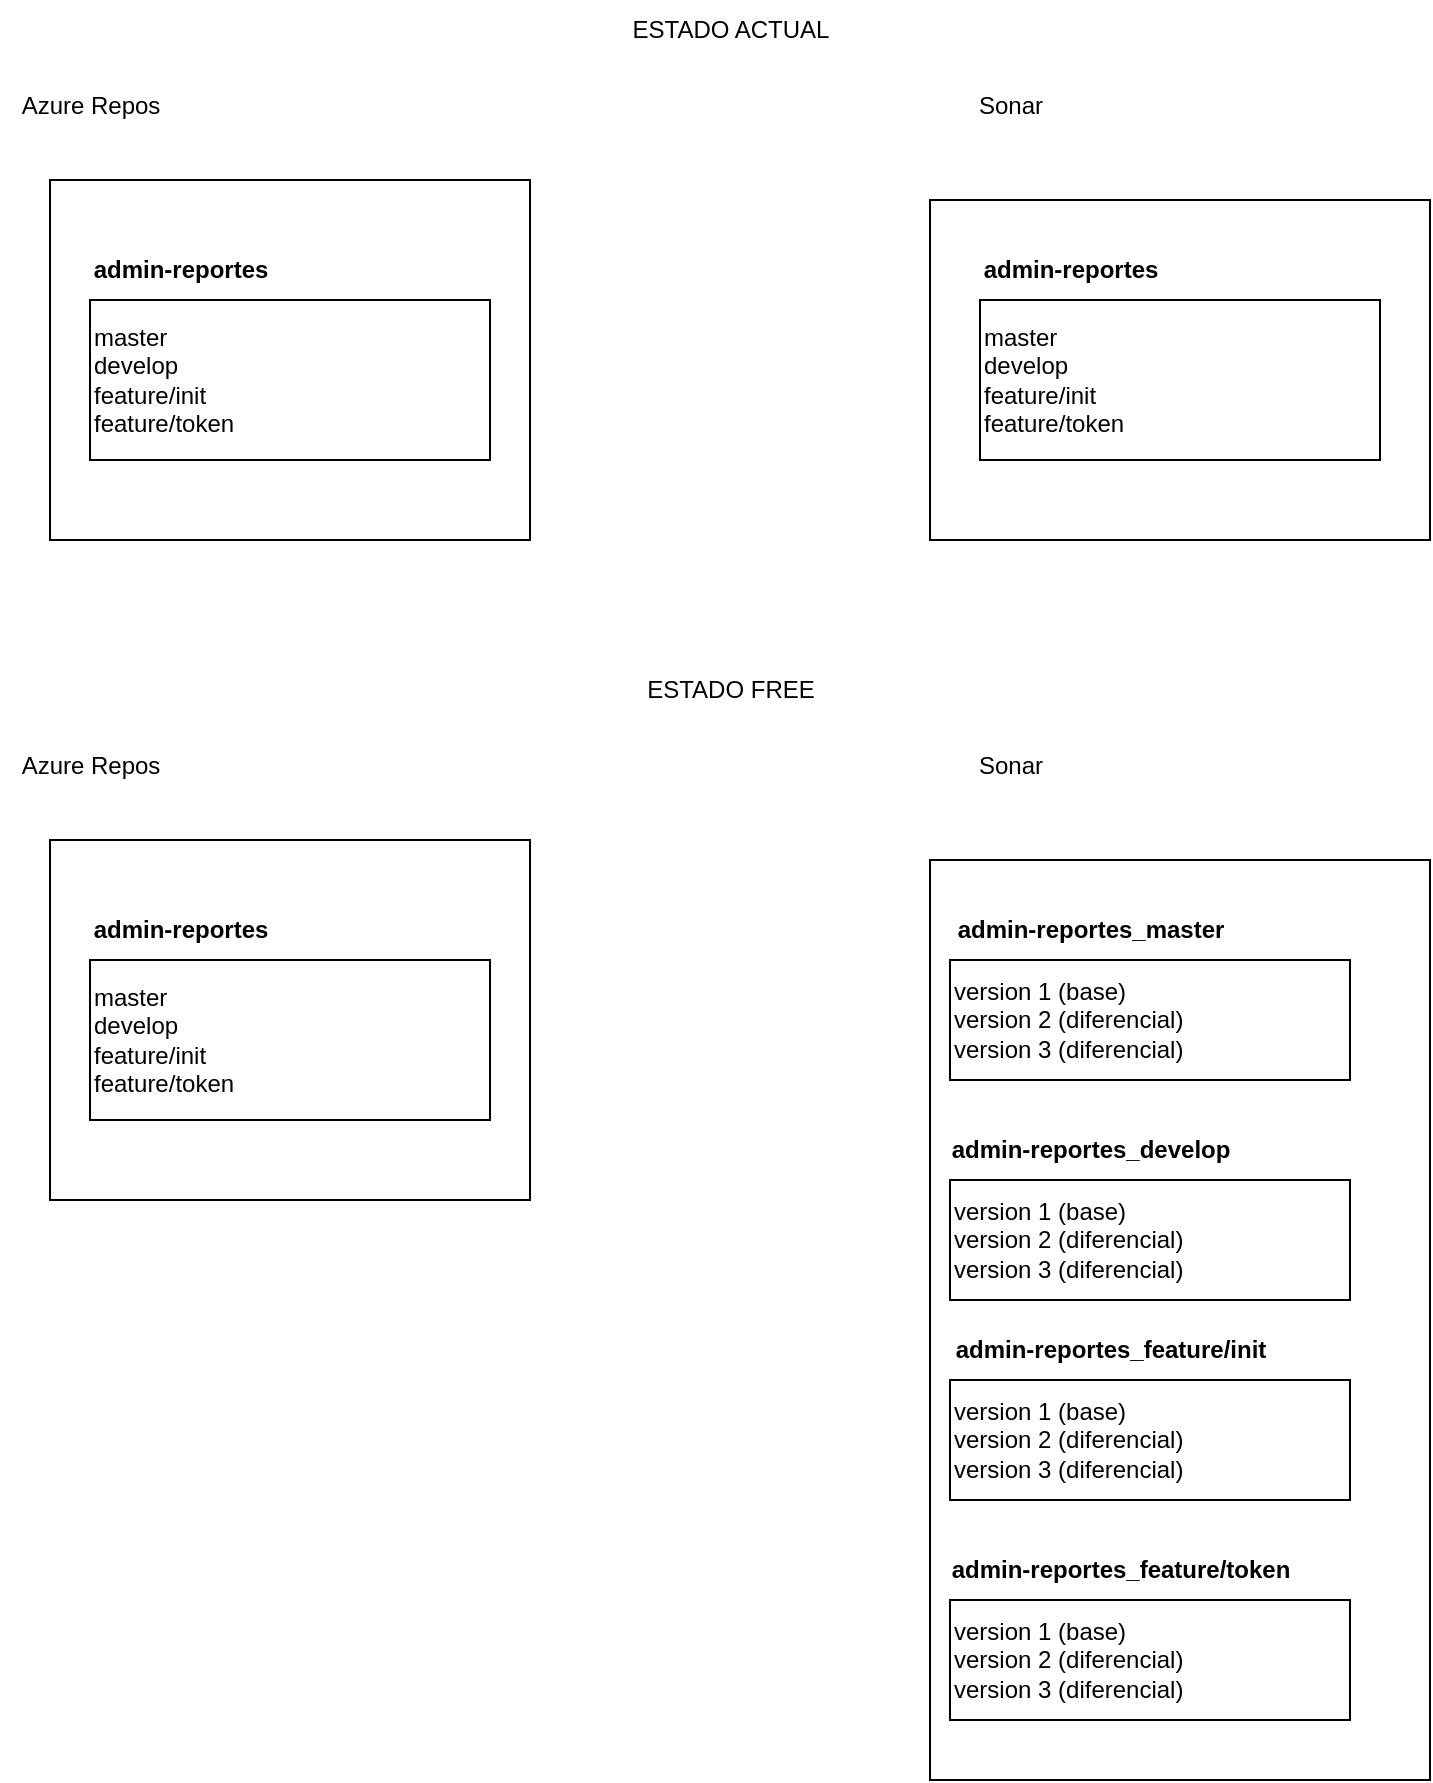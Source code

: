 <mxfile version="26.2.14">
  <diagram name="Page-1" id="DAs-93Ltef7HiLzhUlXD">
    <mxGraphModel dx="1543" dy="995" grid="1" gridSize="10" guides="1" tooltips="1" connect="1" arrows="1" fold="1" page="1" pageScale="1" pageWidth="850" pageHeight="1100" math="0" shadow="0">
      <root>
        <mxCell id="0" />
        <mxCell id="1" parent="0" />
        <mxCell id="LxEVA1ZuhoiBNaAYCaa0-1" value="" style="rounded=0;whiteSpace=wrap;html=1;" vertex="1" parent="1">
          <mxGeometry x="80" y="100" width="240" height="180" as="geometry" />
        </mxCell>
        <mxCell id="LxEVA1ZuhoiBNaAYCaa0-3" value="Azure Repos" style="text;html=1;align=center;verticalAlign=middle;resizable=0;points=[];autosize=1;strokeColor=none;fillColor=none;" vertex="1" parent="1">
          <mxGeometry x="55" y="48" width="90" height="30" as="geometry" />
        </mxCell>
        <mxCell id="LxEVA1ZuhoiBNaAYCaa0-4" value="" style="rounded=0;whiteSpace=wrap;html=1;" vertex="1" parent="1">
          <mxGeometry x="520" y="110" width="250" height="170" as="geometry" />
        </mxCell>
        <mxCell id="LxEVA1ZuhoiBNaAYCaa0-5" value="Sonar" style="text;html=1;align=center;verticalAlign=middle;resizable=0;points=[];autosize=1;strokeColor=none;fillColor=none;" vertex="1" parent="1">
          <mxGeometry x="530" y="48" width="60" height="30" as="geometry" />
        </mxCell>
        <mxCell id="LxEVA1ZuhoiBNaAYCaa0-6" value="ESTADO ACTUAL" style="text;html=1;align=center;verticalAlign=middle;resizable=0;points=[];autosize=1;strokeColor=none;fillColor=none;" vertex="1" parent="1">
          <mxGeometry x="360" y="10" width="120" height="30" as="geometry" />
        </mxCell>
        <mxCell id="LxEVA1ZuhoiBNaAYCaa0-7" value="&lt;div&gt;master&lt;/div&gt;develop&lt;div&gt;feature/init&lt;/div&gt;&lt;div&gt;feature/token&lt;/div&gt;" style="rounded=0;whiteSpace=wrap;html=1;align=left;" vertex="1" parent="1">
          <mxGeometry x="100" y="160" width="200" height="80" as="geometry" />
        </mxCell>
        <mxCell id="LxEVA1ZuhoiBNaAYCaa0-8" value="&lt;b&gt;admin-reportes&lt;/b&gt;" style="text;html=1;align=center;verticalAlign=middle;resizable=0;points=[];autosize=1;strokeColor=none;fillColor=none;" vertex="1" parent="1">
          <mxGeometry x="90" y="130" width="110" height="30" as="geometry" />
        </mxCell>
        <mxCell id="LxEVA1ZuhoiBNaAYCaa0-9" value="&lt;div&gt;master&lt;/div&gt;develop&lt;div&gt;feature/init&lt;/div&gt;&lt;div&gt;feature/token&lt;/div&gt;" style="rounded=0;whiteSpace=wrap;html=1;align=left;" vertex="1" parent="1">
          <mxGeometry x="545" y="160" width="200" height="80" as="geometry" />
        </mxCell>
        <mxCell id="LxEVA1ZuhoiBNaAYCaa0-10" value="&lt;b&gt;admin-reportes&lt;/b&gt;" style="text;html=1;align=center;verticalAlign=middle;resizable=0;points=[];autosize=1;strokeColor=none;fillColor=none;" vertex="1" parent="1">
          <mxGeometry x="535" y="130" width="110" height="30" as="geometry" />
        </mxCell>
        <mxCell id="LxEVA1ZuhoiBNaAYCaa0-11" value="" style="rounded=0;whiteSpace=wrap;html=1;" vertex="1" parent="1">
          <mxGeometry x="80" y="430" width="240" height="180" as="geometry" />
        </mxCell>
        <mxCell id="LxEVA1ZuhoiBNaAYCaa0-12" value="Azure Repos" style="text;html=1;align=center;verticalAlign=middle;resizable=0;points=[];autosize=1;strokeColor=none;fillColor=none;" vertex="1" parent="1">
          <mxGeometry x="55" y="378" width="90" height="30" as="geometry" />
        </mxCell>
        <mxCell id="LxEVA1ZuhoiBNaAYCaa0-13" value="" style="rounded=0;whiteSpace=wrap;html=1;" vertex="1" parent="1">
          <mxGeometry x="520" y="440" width="250" height="460" as="geometry" />
        </mxCell>
        <mxCell id="LxEVA1ZuhoiBNaAYCaa0-14" value="Sonar" style="text;html=1;align=center;verticalAlign=middle;resizable=0;points=[];autosize=1;strokeColor=none;fillColor=none;" vertex="1" parent="1">
          <mxGeometry x="530" y="378" width="60" height="30" as="geometry" />
        </mxCell>
        <mxCell id="LxEVA1ZuhoiBNaAYCaa0-15" value="ESTADO FREE" style="text;html=1;align=center;verticalAlign=middle;resizable=0;points=[];autosize=1;strokeColor=none;fillColor=none;" vertex="1" parent="1">
          <mxGeometry x="365" y="340" width="110" height="30" as="geometry" />
        </mxCell>
        <mxCell id="LxEVA1ZuhoiBNaAYCaa0-16" value="&lt;div&gt;master&lt;/div&gt;develop&lt;div&gt;feature/init&lt;/div&gt;&lt;div&gt;feature/token&lt;/div&gt;" style="rounded=0;whiteSpace=wrap;html=1;align=left;" vertex="1" parent="1">
          <mxGeometry x="100" y="490" width="200" height="80" as="geometry" />
        </mxCell>
        <mxCell id="LxEVA1ZuhoiBNaAYCaa0-17" value="&lt;b&gt;admin-reportes&lt;/b&gt;" style="text;html=1;align=center;verticalAlign=middle;resizable=0;points=[];autosize=1;strokeColor=none;fillColor=none;" vertex="1" parent="1">
          <mxGeometry x="90" y="460" width="110" height="30" as="geometry" />
        </mxCell>
        <mxCell id="LxEVA1ZuhoiBNaAYCaa0-18" value="version 1 (base)&lt;div&gt;version 2 (diferencial)&lt;/div&gt;&lt;div&gt;version 3&amp;nbsp;&lt;span style=&quot;background-color: transparent; color: light-dark(rgb(0, 0, 0), rgb(255, 255, 255));&quot;&gt;(diferencial)&lt;/span&gt;&lt;/div&gt;" style="rounded=0;whiteSpace=wrap;html=1;align=left;" vertex="1" parent="1">
          <mxGeometry x="530" y="490" width="200" height="60" as="geometry" />
        </mxCell>
        <mxCell id="LxEVA1ZuhoiBNaAYCaa0-19" value="&lt;b&gt;admin-reportes_master&lt;/b&gt;" style="text;html=1;align=center;verticalAlign=middle;resizable=0;points=[];autosize=1;strokeColor=none;fillColor=none;" vertex="1" parent="1">
          <mxGeometry x="520" y="460" width="160" height="30" as="geometry" />
        </mxCell>
        <mxCell id="LxEVA1ZuhoiBNaAYCaa0-20" value="version 1 (base)&lt;div&gt;version 2 (diferencial)&lt;/div&gt;&lt;div&gt;version 3&amp;nbsp;&lt;span style=&quot;background-color: transparent; color: light-dark(rgb(0, 0, 0), rgb(255, 255, 255));&quot;&gt;(diferencial)&lt;/span&gt;&lt;/div&gt;" style="rounded=0;whiteSpace=wrap;html=1;align=left;" vertex="1" parent="1">
          <mxGeometry x="530" y="600" width="200" height="60" as="geometry" />
        </mxCell>
        <mxCell id="LxEVA1ZuhoiBNaAYCaa0-21" value="&lt;b&gt;admin-reportes_develop&lt;/b&gt;" style="text;html=1;align=center;verticalAlign=middle;resizable=0;points=[];autosize=1;strokeColor=none;fillColor=none;" vertex="1" parent="1">
          <mxGeometry x="520" y="570" width="160" height="30" as="geometry" />
        </mxCell>
        <mxCell id="LxEVA1ZuhoiBNaAYCaa0-23" value="version 1 (base)&lt;div&gt;version 2 (diferencial)&lt;/div&gt;&lt;div&gt;version 3&amp;nbsp;&lt;span style=&quot;background-color: transparent; color: light-dark(rgb(0, 0, 0), rgb(255, 255, 255));&quot;&gt;(diferencial)&lt;/span&gt;&lt;/div&gt;" style="rounded=0;whiteSpace=wrap;html=1;align=left;" vertex="1" parent="1">
          <mxGeometry x="530" y="700" width="200" height="60" as="geometry" />
        </mxCell>
        <mxCell id="LxEVA1ZuhoiBNaAYCaa0-24" value="&lt;b&gt;admin-reportes_feature/init&lt;/b&gt;" style="text;html=1;align=center;verticalAlign=middle;resizable=0;points=[];autosize=1;strokeColor=none;fillColor=none;" vertex="1" parent="1">
          <mxGeometry x="520" y="670" width="180" height="30" as="geometry" />
        </mxCell>
        <mxCell id="LxEVA1ZuhoiBNaAYCaa0-25" value="version 1 (base)&lt;div&gt;version 2 (diferencial)&lt;/div&gt;&lt;div&gt;version 3&amp;nbsp;&lt;span style=&quot;background-color: transparent; color: light-dark(rgb(0, 0, 0), rgb(255, 255, 255));&quot;&gt;(diferencial)&lt;/span&gt;&lt;/div&gt;" style="rounded=0;whiteSpace=wrap;html=1;align=left;" vertex="1" parent="1">
          <mxGeometry x="530" y="810" width="200" height="60" as="geometry" />
        </mxCell>
        <mxCell id="LxEVA1ZuhoiBNaAYCaa0-26" value="&lt;b&gt;admin-reportes_feature/token&lt;/b&gt;" style="text;html=1;align=center;verticalAlign=middle;resizable=0;points=[];autosize=1;strokeColor=none;fillColor=none;" vertex="1" parent="1">
          <mxGeometry x="520" y="780" width="190" height="30" as="geometry" />
        </mxCell>
      </root>
    </mxGraphModel>
  </diagram>
</mxfile>
